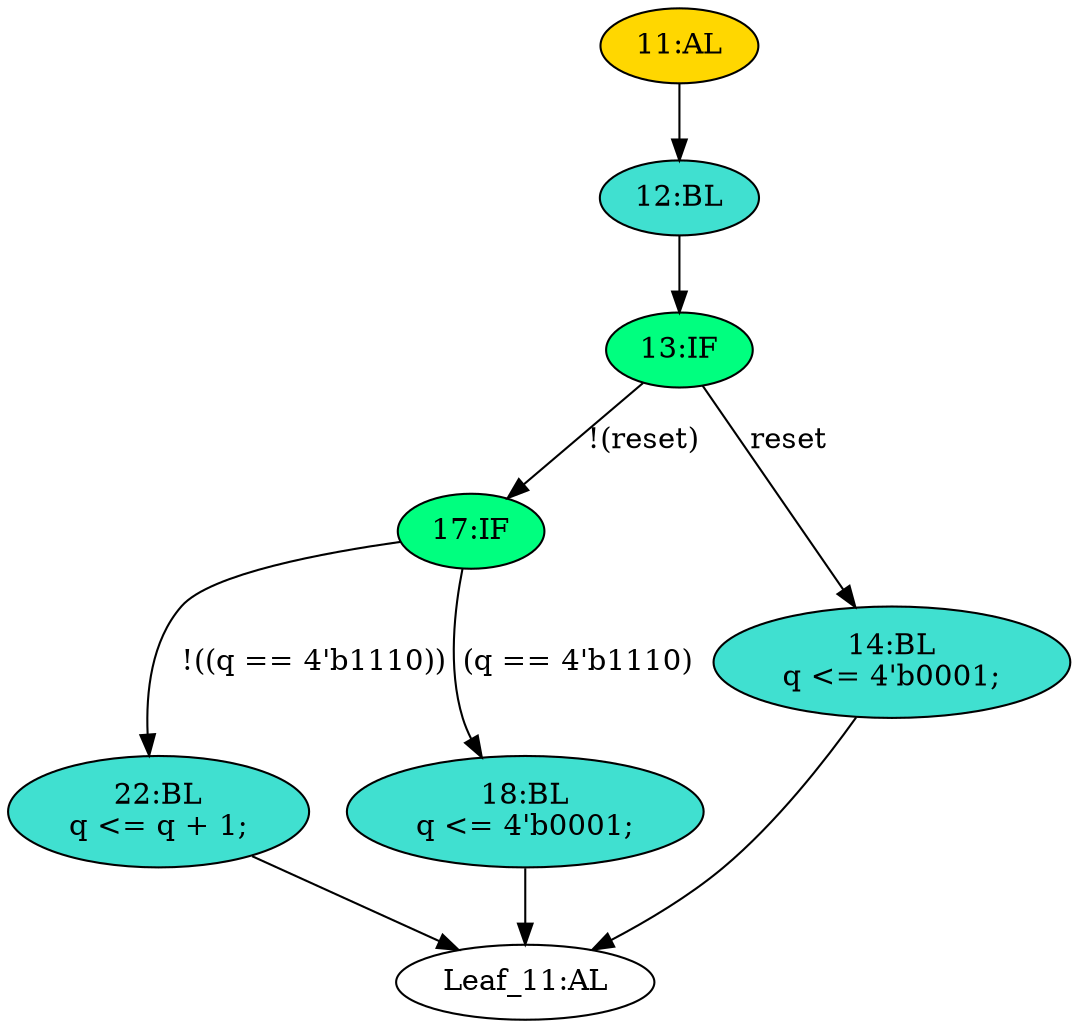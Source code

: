 strict digraph "" {
	node [label="\N"];
	"17:IF"	[ast="<pyverilog.vparser.ast.IfStatement object at 0x7ff1b3918410>",
		fillcolor=springgreen,
		label="17:IF",
		statements="[]",
		style=filled,
		typ=IfStatement];
	"22:BL"	[ast="<pyverilog.vparser.ast.Block object at 0x7ff1b3918550>",
		fillcolor=turquoise,
		label="22:BL
q <= q + 1;",
		statements="[<pyverilog.vparser.ast.NonblockingSubstitution object at 0x7ff1b3918590>]",
		style=filled,
		typ=Block];
	"17:IF" -> "22:BL"	[cond="['q']",
		label="!((q == 4'b1110))",
		lineno=17];
	"18:BL"	[ast="<pyverilog.vparser.ast.Block object at 0x7ff1b39187d0>",
		fillcolor=turquoise,
		label="18:BL
q <= 4'b0001;",
		statements="[<pyverilog.vparser.ast.NonblockingSubstitution object at 0x7ff1b3918810>]",
		style=filled,
		typ=Block];
	"17:IF" -> "18:BL"	[cond="['q']",
		label="(q == 4'b1110)",
		lineno=17];
	"14:BL"	[ast="<pyverilog.vparser.ast.Block object at 0x7ff1b3918b50>",
		fillcolor=turquoise,
		label="14:BL
q <= 4'b0001;",
		statements="[<pyverilog.vparser.ast.NonblockingSubstitution object at 0x7ff1b3918a10>]",
		style=filled,
		typ=Block];
	"Leaf_11:AL"	[def_var="['q']",
		label="Leaf_11:AL"];
	"14:BL" -> "Leaf_11:AL"	[cond="[]",
		lineno=None];
	"13:IF"	[ast="<pyverilog.vparser.ast.IfStatement object at 0x7ff1b3918d90>",
		fillcolor=springgreen,
		label="13:IF",
		statements="[]",
		style=filled,
		typ=IfStatement];
	"13:IF" -> "17:IF"	[cond="['reset']",
		label="!(reset)",
		lineno=13];
	"13:IF" -> "14:BL"	[cond="['reset']",
		label=reset,
		lineno=13];
	"22:BL" -> "Leaf_11:AL"	[cond="[]",
		lineno=None];
	"18:BL" -> "Leaf_11:AL"	[cond="[]",
		lineno=None];
	"12:BL"	[ast="<pyverilog.vparser.ast.Block object at 0x7ff1b3918d50>",
		fillcolor=turquoise,
		label="12:BL",
		statements="[]",
		style=filled,
		typ=Block];
	"12:BL" -> "13:IF"	[cond="[]",
		lineno=None];
	"11:AL"	[ast="<pyverilog.vparser.ast.Always object at 0x7ff1b3918bd0>",
		clk_sens=True,
		fillcolor=gold,
		label="11:AL",
		sens="['clk', 'reset']",
		statements="[]",
		style=filled,
		typ=Always,
		use_var="['reset', 'q']"];
	"11:AL" -> "12:BL"	[cond="[]",
		lineno=None];
}
